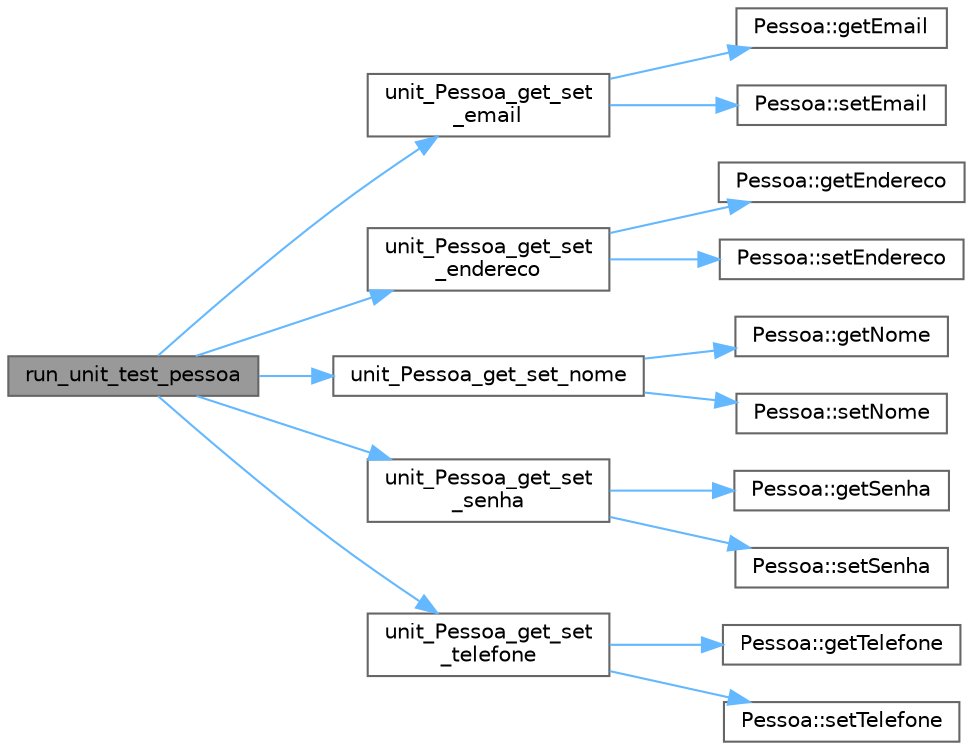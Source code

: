 digraph "run_unit_test_pessoa"
{
 // LATEX_PDF_SIZE
  bgcolor="transparent";
  edge [fontname=Helvetica,fontsize=10,labelfontname=Helvetica,labelfontsize=10];
  node [fontname=Helvetica,fontsize=10,shape=box,height=0.2,width=0.4];
  rankdir="LR";
  Node1 [id="Node000001",label="run_unit_test_pessoa",height=0.2,width=0.4,color="gray40", fillcolor="grey60", style="filled", fontcolor="black",tooltip="Executa todos os testes unitários para a classe Pessoa."];
  Node1 -> Node2 [id="edge1_Node000001_Node000002",color="steelblue1",style="solid",tooltip=" "];
  Node2 [id="Node000002",label="unit_Pessoa_get_set\l_email",height=0.2,width=0.4,color="grey40", fillcolor="white", style="filled",URL="$unit__pessoa_8cpp.html#a8ed175d1b1afc194c947770e77828931",tooltip="Testa a função de set e get do email para a classe Pessoa."];
  Node2 -> Node3 [id="edge2_Node000002_Node000003",color="steelblue1",style="solid",tooltip=" "];
  Node3 [id="Node000003",label="Pessoa::getEmail",height=0.2,width=0.4,color="grey40", fillcolor="white", style="filled",URL="$class_pessoa.html#a0fe937f9358dd92f73441c3288e46500",tooltip=" "];
  Node2 -> Node4 [id="edge3_Node000002_Node000004",color="steelblue1",style="solid",tooltip=" "];
  Node4 [id="Node000004",label="Pessoa::setEmail",height=0.2,width=0.4,color="grey40", fillcolor="white", style="filled",URL="$class_pessoa.html#aca70b2ae244106e713495b678d135c0a",tooltip=" "];
  Node1 -> Node5 [id="edge4_Node000001_Node000005",color="steelblue1",style="solid",tooltip=" "];
  Node5 [id="Node000005",label="unit_Pessoa_get_set\l_endereco",height=0.2,width=0.4,color="grey40", fillcolor="white", style="filled",URL="$unit__pessoa_8cpp.html#addae2586a04a9d714cc6a81ff372c013",tooltip="Testa a função de set e get do endereço para a classe Pessoa."];
  Node5 -> Node6 [id="edge5_Node000005_Node000006",color="steelblue1",style="solid",tooltip=" "];
  Node6 [id="Node000006",label="Pessoa::getEndereco",height=0.2,width=0.4,color="grey40", fillcolor="white", style="filled",URL="$class_pessoa.html#aa967da81cd69e69f981e43c44b86c7ba",tooltip=" "];
  Node5 -> Node7 [id="edge6_Node000005_Node000007",color="steelblue1",style="solid",tooltip=" "];
  Node7 [id="Node000007",label="Pessoa::setEndereco",height=0.2,width=0.4,color="grey40", fillcolor="white", style="filled",URL="$class_pessoa.html#a6aa0ad8f527cb91723eac25acdb46ec5",tooltip=" "];
  Node1 -> Node8 [id="edge7_Node000001_Node000008",color="steelblue1",style="solid",tooltip=" "];
  Node8 [id="Node000008",label="unit_Pessoa_get_set_nome",height=0.2,width=0.4,color="grey40", fillcolor="white", style="filled",URL="$unit__pessoa_8cpp.html#aa5dad8d04783572e05ec388f40cfc1b2",tooltip="Testa a função de set e get do nome para a classe Pessoa."];
  Node8 -> Node9 [id="edge8_Node000008_Node000009",color="steelblue1",style="solid",tooltip=" "];
  Node9 [id="Node000009",label="Pessoa::getNome",height=0.2,width=0.4,color="grey40", fillcolor="white", style="filled",URL="$class_pessoa.html#a8d551db3b19e1f07022adb3793cb8ed7",tooltip=" "];
  Node8 -> Node10 [id="edge9_Node000008_Node000010",color="steelblue1",style="solid",tooltip=" "];
  Node10 [id="Node000010",label="Pessoa::setNome",height=0.2,width=0.4,color="grey40", fillcolor="white", style="filled",URL="$class_pessoa.html#a0f2d596992b4821f677030eeedc04417",tooltip=" "];
  Node1 -> Node11 [id="edge10_Node000001_Node000011",color="steelblue1",style="solid",tooltip=" "];
  Node11 [id="Node000011",label="unit_Pessoa_get_set\l_senha",height=0.2,width=0.4,color="grey40", fillcolor="white", style="filled",URL="$unit__pessoa_8cpp.html#a352ce7def1e3f83566ccd0555541f5ed",tooltip="Testa a função de set e get da senha para a classe Pessoa."];
  Node11 -> Node12 [id="edge11_Node000011_Node000012",color="steelblue1",style="solid",tooltip=" "];
  Node12 [id="Node000012",label="Pessoa::getSenha",height=0.2,width=0.4,color="grey40", fillcolor="white", style="filled",URL="$class_pessoa.html#a7f8f84bdcac5c57ea6754b53e3367ffd",tooltip=" "];
  Node11 -> Node13 [id="edge12_Node000011_Node000013",color="steelblue1",style="solid",tooltip=" "];
  Node13 [id="Node000013",label="Pessoa::setSenha",height=0.2,width=0.4,color="grey40", fillcolor="white", style="filled",URL="$class_pessoa.html#a891ce76d919b1d2a28ce1f4d20a087be",tooltip=" "];
  Node1 -> Node14 [id="edge13_Node000001_Node000014",color="steelblue1",style="solid",tooltip=" "];
  Node14 [id="Node000014",label="unit_Pessoa_get_set\l_telefone",height=0.2,width=0.4,color="grey40", fillcolor="white", style="filled",URL="$unit__pessoa_8cpp.html#af3f7eb4f50949662723fb62dd848a8be",tooltip="Testa a função de set e get do telefone para a classe Pessoa."];
  Node14 -> Node15 [id="edge14_Node000014_Node000015",color="steelblue1",style="solid",tooltip=" "];
  Node15 [id="Node000015",label="Pessoa::getTelefone",height=0.2,width=0.4,color="grey40", fillcolor="white", style="filled",URL="$class_pessoa.html#afcc25e8f6dc6d9b0ce5862df3cfbb66f",tooltip=" "];
  Node14 -> Node16 [id="edge15_Node000014_Node000016",color="steelblue1",style="solid",tooltip=" "];
  Node16 [id="Node000016",label="Pessoa::setTelefone",height=0.2,width=0.4,color="grey40", fillcolor="white", style="filled",URL="$class_pessoa.html#a8060fb5aef73b7324cbffa53b93a8292",tooltip=" "];
}
